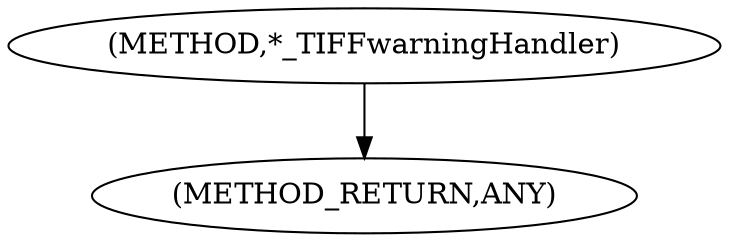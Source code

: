 digraph "*_TIFFwarningHandler" {  
"100590" [label = <(METHOD,*_TIFFwarningHandler)> ]
"100594" [label = <(METHOD_RETURN,ANY)> ]
  "100590" -> "100594" 
}
